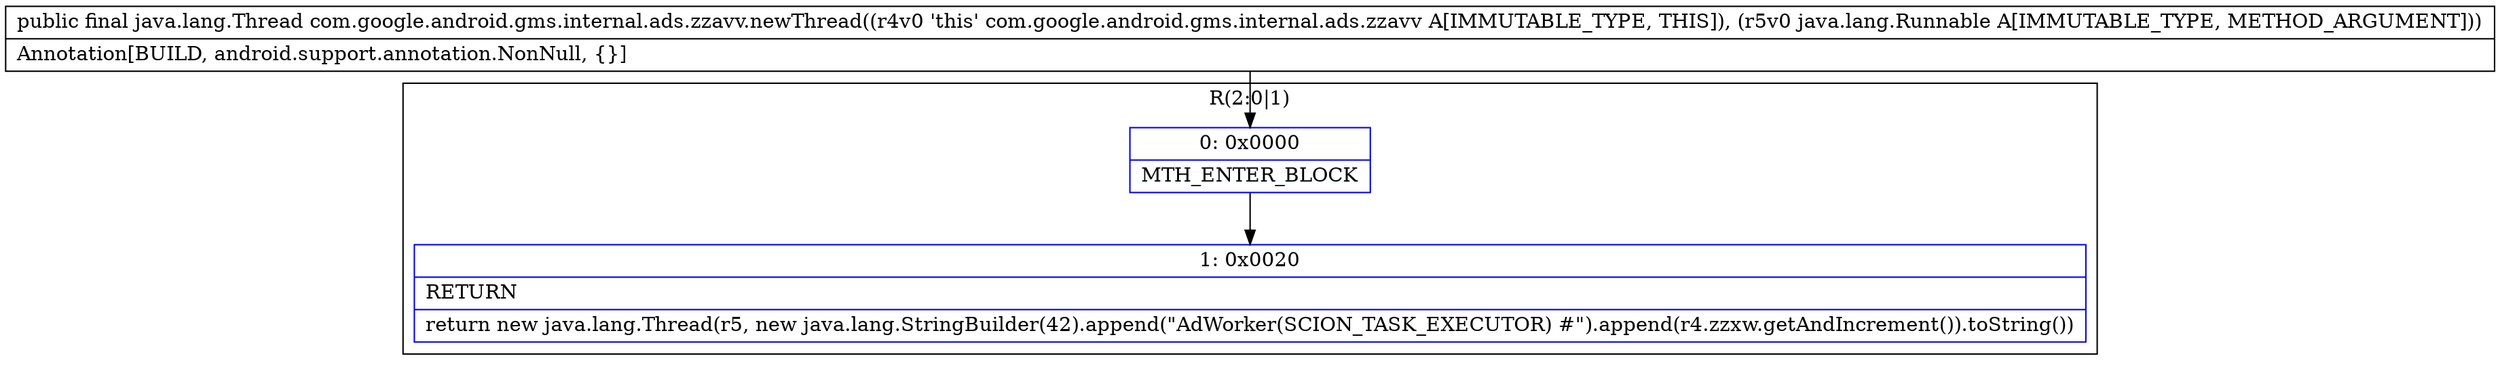digraph "CFG forcom.google.android.gms.internal.ads.zzavv.newThread(Ljava\/lang\/Runnable;)Ljava\/lang\/Thread;" {
subgraph cluster_Region_1569545276 {
label = "R(2:0|1)";
node [shape=record,color=blue];
Node_0 [shape=record,label="{0\:\ 0x0000|MTH_ENTER_BLOCK\l}"];
Node_1 [shape=record,label="{1\:\ 0x0020|RETURN\l|return new java.lang.Thread(r5, new java.lang.StringBuilder(42).append(\"AdWorker(SCION_TASK_EXECUTOR) #\").append(r4.zzxw.getAndIncrement()).toString())\l}"];
}
MethodNode[shape=record,label="{public final java.lang.Thread com.google.android.gms.internal.ads.zzavv.newThread((r4v0 'this' com.google.android.gms.internal.ads.zzavv A[IMMUTABLE_TYPE, THIS]), (r5v0 java.lang.Runnable A[IMMUTABLE_TYPE, METHOD_ARGUMENT]))  | Annotation[BUILD, android.support.annotation.NonNull, \{\}]\l}"];
MethodNode -> Node_0;
Node_0 -> Node_1;
}

